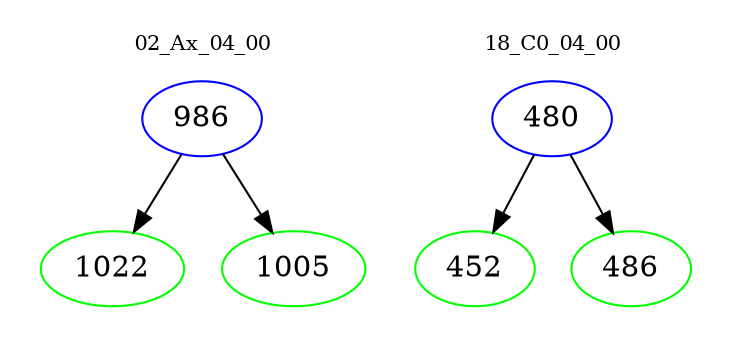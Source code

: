digraph{
subgraph cluster_0 {
color = white
label = "02_Ax_04_00";
fontsize=10;
T0_986 [label="986", color="blue"]
T0_986 -> T0_1022 [color="black"]
T0_1022 [label="1022", color="green"]
T0_986 -> T0_1005 [color="black"]
T0_1005 [label="1005", color="green"]
}
subgraph cluster_1 {
color = white
label = "18_C0_04_00";
fontsize=10;
T1_480 [label="480", color="blue"]
T1_480 -> T1_452 [color="black"]
T1_452 [label="452", color="green"]
T1_480 -> T1_486 [color="black"]
T1_486 [label="486", color="green"]
}
}

